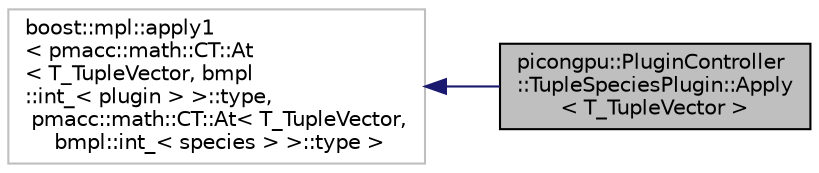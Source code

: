 digraph "picongpu::PluginController::TupleSpeciesPlugin::Apply&lt; T_TupleVector &gt;"
{
 // LATEX_PDF_SIZE
  edge [fontname="Helvetica",fontsize="10",labelfontname="Helvetica",labelfontsize="10"];
  node [fontname="Helvetica",fontsize="10",shape=record];
  rankdir="LR";
  Node1 [label="picongpu::PluginController\l::TupleSpeciesPlugin::Apply\l\< T_TupleVector \>",height=0.2,width=0.4,color="black", fillcolor="grey75", style="filled", fontcolor="black",tooltip="apply the 1st vector component to the 2nd"];
  Node2 -> Node1 [dir="back",color="midnightblue",fontsize="10",style="solid",fontname="Helvetica"];
  Node2 [label="boost::mpl::apply1\l\< pmacc::math::CT::At\l\< T_TupleVector, bmpl\l::int_\< plugin \> \>::type,\l pmacc::math::CT::At\< T_TupleVector,\l bmpl::int_\< species \> \>::type \>",height=0.2,width=0.4,color="grey75", fillcolor="white", style="filled",tooltip=" "];
}
